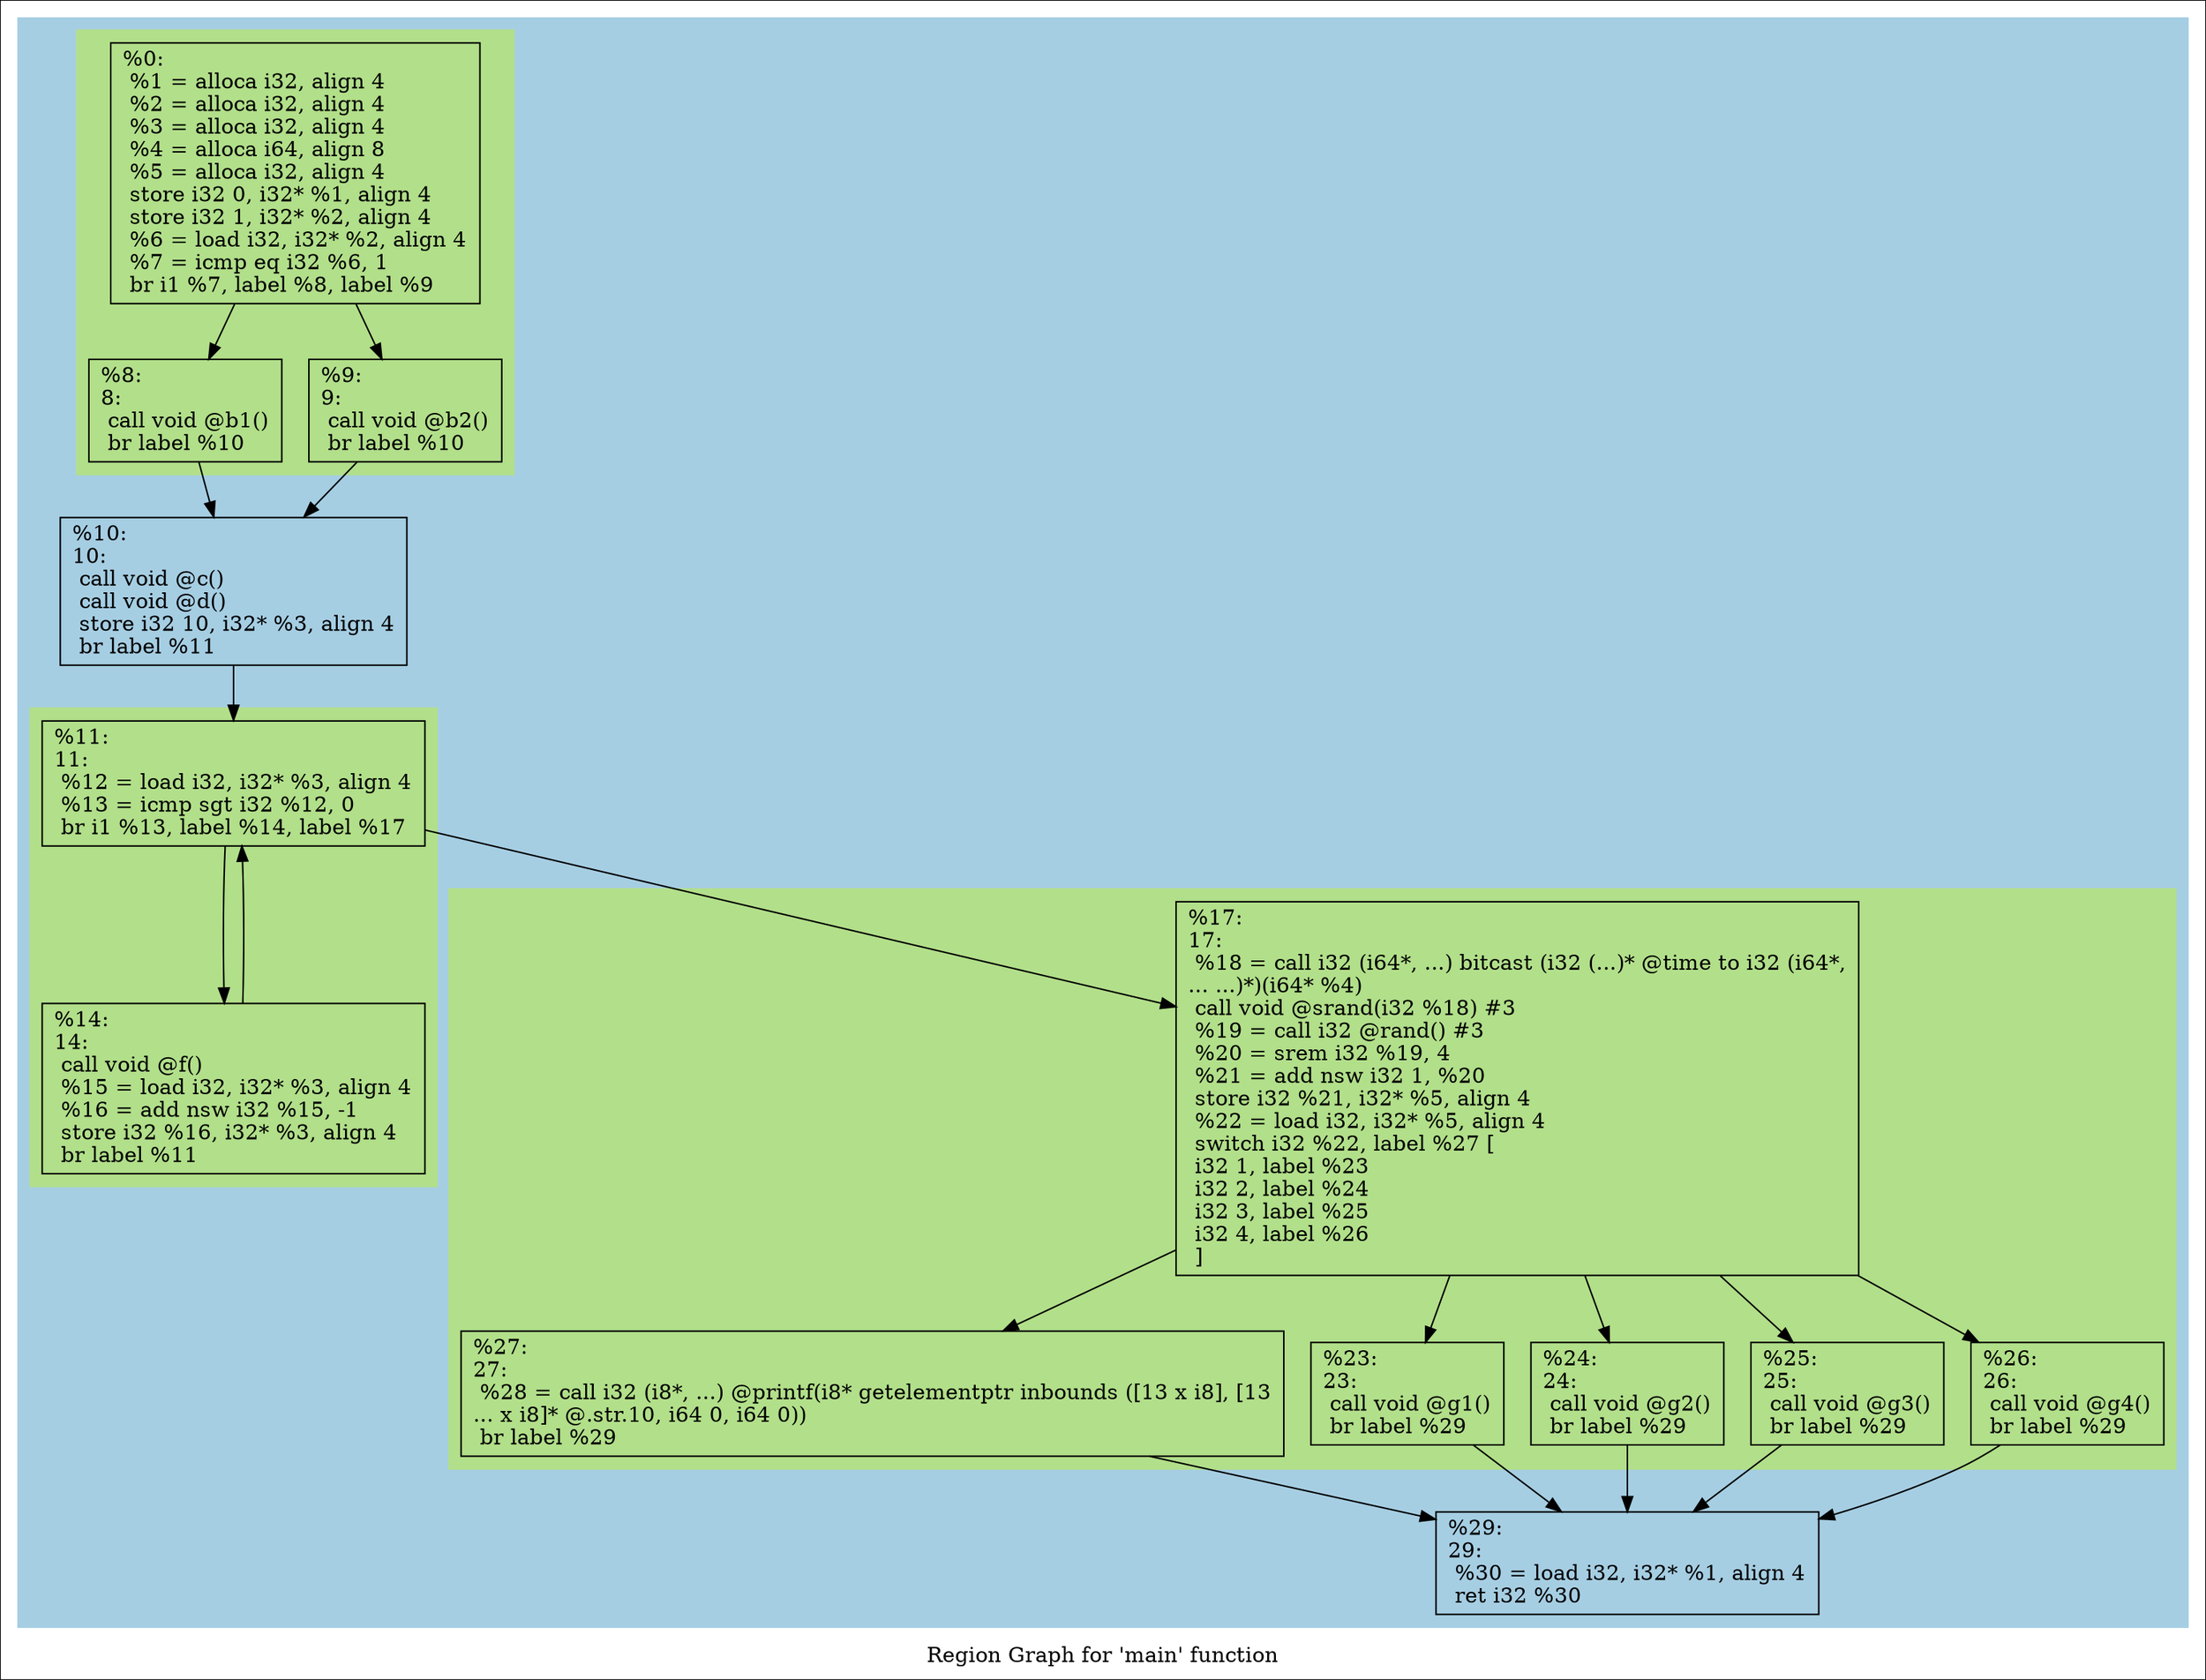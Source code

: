 digraph "Region Graph for 'main' function" {
	label="Region Graph for 'main' function";

	Node0x1445b30 [shape=record,label="{%0:\l  %1 = alloca i32, align 4\l  %2 = alloca i32, align 4\l  %3 = alloca i32, align 4\l  %4 = alloca i64, align 8\l  %5 = alloca i32, align 4\l  store i32 0, i32* %1, align 4\l  store i32 1, i32* %2, align 4\l  %6 = load i32, i32* %2, align 4\l  %7 = icmp eq i32 %6, 1\l  br i1 %7, label %8, label %9\l}"];
	Node0x1445b30 -> Node0x1445850;
	Node0x1445b30 -> Node0x1445b90;
	Node0x1445850 [shape=record,label="{%8:\l8:                                                \l  call void @b1()\l  br label %10\l}"];
	Node0x1445850 -> Node0x13f2b60;
	Node0x13f2b60 [shape=record,label="{%10:\l10:                                               \l  call void @c()\l  call void @d()\l  store i32 10, i32* %3, align 4\l  br label %11\l}"];
	Node0x13f2b60 -> Node0x13f2dd0;
	Node0x13f2dd0 [shape=record,label="{%11:\l11:                                               \l  %12 = load i32, i32* %3, align 4\l  %13 = icmp sgt i32 %12, 0\l  br i1 %13, label %14, label %17\l}"];
	Node0x13f2dd0 -> Node0x13f3110;
	Node0x13f2dd0 -> Node0x13f3170;
	Node0x13f3110 [shape=record,label="{%14:\l14:                                               \l  call void @f()\l  %15 = load i32, i32* %3, align 4\l  %16 = add nsw i32 %15, -1\l  store i32 %16, i32* %3, align 4\l  br label %11\l}"];
	Node0x13f3110 -> Node0x13f2dd0[constraint=false];
	Node0x13f3170 [shape=record,label="{%17:\l17:                                               \l  %18 = call i32 (i64*, ...) bitcast (i32 (...)* @time to i32 (i64*,\l... ...)*)(i64* %4)\l  call void @srand(i32 %18) #3\l  %19 = call i32 @rand() #3\l  %20 = srem i32 %19, 4\l  %21 = add nsw i32 1, %20\l  store i32 %21, i32* %5, align 4\l  %22 = load i32, i32* %5, align 4\l  switch i32 %22, label %27 [\l    i32 1, label %23\l    i32 2, label %24\l    i32 3, label %25\l    i32 4, label %26\l  ]\l}"];
	Node0x13f3170 -> Node0x1446370;
	Node0x13f3170 -> Node0x1446950;
	Node0x13f3170 -> Node0x14469b0;
	Node0x13f3170 -> Node0x1446a10;
	Node0x13f3170 -> Node0x1446a70;
	Node0x1446370 [shape=record,label="{%27:\l27:                                               \l  %28 = call i32 (i8*, ...) @printf(i8* getelementptr inbounds ([13 x i8], [13\l... x i8]* @.str.10, i64 0, i64 0))\l  br label %29\l}"];
	Node0x1446370 -> Node0x1446ad0;
	Node0x1446ad0 [shape=record,label="{%29:\l29:                                               \l  %30 = load i32, i32* %1, align 4\l  ret i32 %30\l}"];
	Node0x1446950 [shape=record,label="{%23:\l23:                                               \l  call void @g1()\l  br label %29\l}"];
	Node0x1446950 -> Node0x1446ad0;
	Node0x14469b0 [shape=record,label="{%24:\l24:                                               \l  call void @g2()\l  br label %29\l}"];
	Node0x14469b0 -> Node0x1446ad0;
	Node0x1446a10 [shape=record,label="{%25:\l25:                                               \l  call void @g3()\l  br label %29\l}"];
	Node0x1446a10 -> Node0x1446ad0;
	Node0x1446a70 [shape=record,label="{%26:\l26:                                               \l  call void @g4()\l  br label %29\l}"];
	Node0x1446a70 -> Node0x1446ad0;
	Node0x1445b90 [shape=record,label="{%9:\l9:                                                \l  call void @b2()\l  br label %10\l}"];
	Node0x1445b90 -> Node0x13f2b60;
	colorscheme = "paired12"
        subgraph cluster_0x13f3d60 {
          label = "";
          style = filled;
          color = 1
          subgraph cluster_0x13f25f0 {
            label = "";
            style = filled;
            color = 3
            Node0x1445b30;
            Node0x1445850;
            Node0x1445b90;
          }
          subgraph cluster_0x13f2570 {
            label = "";
            style = filled;
            color = 3
            Node0x13f2dd0;
            Node0x13f3110;
          }
          subgraph cluster_0x13f24f0 {
            label = "";
            style = filled;
            color = 3
            Node0x13f3170;
            Node0x1446370;
            Node0x1446950;
            Node0x14469b0;
            Node0x1446a10;
            Node0x1446a70;
          }
          Node0x13f2b60;
          Node0x1446ad0;
        }
}

